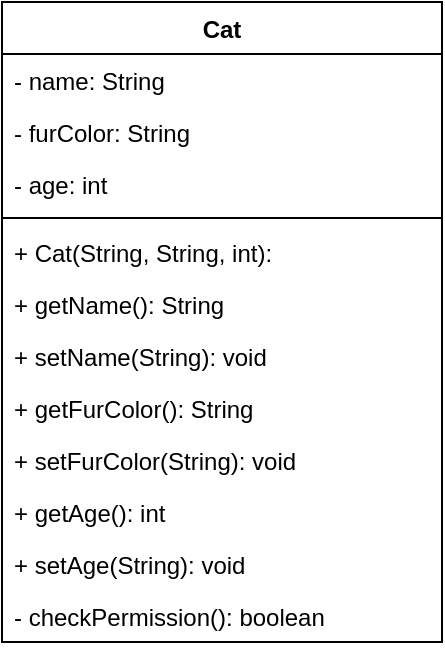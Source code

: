 <mxfile>
    <diagram id="_IicgFxBPrurq9dQM6zh" name="Cat">
        <mxGraphModel dx="579" dy="619" grid="1" gridSize="10" guides="1" tooltips="1" connect="1" arrows="1" fold="1" page="1" pageScale="1" pageWidth="850" pageHeight="1100" math="0" shadow="0">
            <root>
                <mxCell id="0"/>
                <mxCell id="1" parent="0"/>
                <mxCell id="7" value="Cat&#10;" style="swimlane;fontStyle=1;align=center;verticalAlign=top;childLayout=stackLayout;horizontal=1;startSize=26;horizontalStack=0;resizeParent=1;resizeParentMax=0;resizeLast=0;collapsible=1;marginBottom=0;" parent="1" vertex="1">
                    <mxGeometry x="90" y="100" width="220" height="320" as="geometry"/>
                </mxCell>
                <mxCell id="8" value="- name: String" style="text;strokeColor=none;fillColor=none;align=left;verticalAlign=top;spacingLeft=4;spacingRight=4;overflow=hidden;rotatable=0;points=[[0,0.5],[1,0.5]];portConstraint=eastwest;" parent="7" vertex="1">
                    <mxGeometry y="26" width="220" height="26" as="geometry"/>
                </mxCell>
                <mxCell id="11" value="- furColor: String" style="text;strokeColor=none;fillColor=none;align=left;verticalAlign=top;spacingLeft=4;spacingRight=4;overflow=hidden;rotatable=0;points=[[0,0.5],[1,0.5]];portConstraint=eastwest;" vertex="1" parent="7">
                    <mxGeometry y="52" width="220" height="26" as="geometry"/>
                </mxCell>
                <mxCell id="12" value="- age: int&#10;" style="text;strokeColor=none;fillColor=none;align=left;verticalAlign=top;spacingLeft=4;spacingRight=4;overflow=hidden;rotatable=0;points=[[0,0.5],[1,0.5]];portConstraint=eastwest;" vertex="1" parent="7">
                    <mxGeometry y="78" width="220" height="26" as="geometry"/>
                </mxCell>
                <mxCell id="9" value="" style="line;strokeWidth=1;fillColor=none;align=left;verticalAlign=middle;spacingTop=-1;spacingLeft=3;spacingRight=3;rotatable=0;labelPosition=right;points=[];portConstraint=eastwest;strokeColor=inherit;" parent="7" vertex="1">
                    <mxGeometry y="104" width="220" height="8" as="geometry"/>
                </mxCell>
                <mxCell id="10" value="+ Cat(String, String, int): " style="text;strokeColor=none;fillColor=none;align=left;verticalAlign=top;spacingLeft=4;spacingRight=4;overflow=hidden;rotatable=0;points=[[0,0.5],[1,0.5]];portConstraint=eastwest;" parent="7" vertex="1">
                    <mxGeometry y="112" width="220" height="26" as="geometry"/>
                </mxCell>
                <mxCell id="14" value="+ getName(): String" style="text;strokeColor=none;fillColor=none;align=left;verticalAlign=top;spacingLeft=4;spacingRight=4;overflow=hidden;rotatable=0;points=[[0,0.5],[1,0.5]];portConstraint=eastwest;" vertex="1" parent="7">
                    <mxGeometry y="138" width="220" height="26" as="geometry"/>
                </mxCell>
                <mxCell id="15" value="+ setName(String): void" style="text;strokeColor=none;fillColor=none;align=left;verticalAlign=top;spacingLeft=4;spacingRight=4;overflow=hidden;rotatable=0;points=[[0,0.5],[1,0.5]];portConstraint=eastwest;" vertex="1" parent="7">
                    <mxGeometry y="164" width="220" height="26" as="geometry"/>
                </mxCell>
                <mxCell id="16" value="+ getFurColor(): String" style="text;strokeColor=none;fillColor=none;align=left;verticalAlign=top;spacingLeft=4;spacingRight=4;overflow=hidden;rotatable=0;points=[[0,0.5],[1,0.5]];portConstraint=eastwest;" vertex="1" parent="7">
                    <mxGeometry y="190" width="220" height="26" as="geometry"/>
                </mxCell>
                <mxCell id="17" value="+ setFurColor(String): void" style="text;strokeColor=none;fillColor=none;align=left;verticalAlign=top;spacingLeft=4;spacingRight=4;overflow=hidden;rotatable=0;points=[[0,0.5],[1,0.5]];portConstraint=eastwest;" vertex="1" parent="7">
                    <mxGeometry y="216" width="220" height="26" as="geometry"/>
                </mxCell>
                <mxCell id="18" value="+ getAge(): int" style="text;strokeColor=none;fillColor=none;align=left;verticalAlign=top;spacingLeft=4;spacingRight=4;overflow=hidden;rotatable=0;points=[[0,0.5],[1,0.5]];portConstraint=eastwest;" vertex="1" parent="7">
                    <mxGeometry y="242" width="220" height="26" as="geometry"/>
                </mxCell>
                <mxCell id="19" value="+ setAge(String): void" style="text;strokeColor=none;fillColor=none;align=left;verticalAlign=top;spacingLeft=4;spacingRight=4;overflow=hidden;rotatable=0;points=[[0,0.5],[1,0.5]];portConstraint=eastwest;" vertex="1" parent="7">
                    <mxGeometry y="268" width="220" height="26" as="geometry"/>
                </mxCell>
                <mxCell id="20" value="- checkPermission(): boolean" style="text;strokeColor=none;fillColor=none;align=left;verticalAlign=top;spacingLeft=4;spacingRight=4;overflow=hidden;rotatable=0;points=[[0,0.5],[1,0.5]];portConstraint=eastwest;" vertex="1" parent="7">
                    <mxGeometry y="294" width="220" height="26" as="geometry"/>
                </mxCell>
            </root>
        </mxGraphModel>
    </diagram>
    <diagram name="App / Cat" id="sNh8R7pWAgnfVy8N8Vbq">
        <mxGraphModel dx="510" dy="619" grid="1" gridSize="10" guides="1" tooltips="1" connect="1" arrows="1" fold="1" page="1" pageScale="1" pageWidth="850" pageHeight="1100" math="0" shadow="0">
            <root>
                <mxCell id="GEtRD10bDJG38RhzWIDc-0"/>
                <mxCell id="GEtRD10bDJG38RhzWIDc-1" parent="GEtRD10bDJG38RhzWIDc-0"/>
                <mxCell id="GEtRD10bDJG38RhzWIDc-2" value="Cat&#10;" style="swimlane;fontStyle=1;align=center;verticalAlign=top;childLayout=stackLayout;horizontal=1;startSize=26;horizontalStack=0;resizeParent=1;resizeParentMax=0;resizeLast=0;collapsible=1;marginBottom=0;" vertex="1" parent="GEtRD10bDJG38RhzWIDc-1">
                    <mxGeometry x="260" y="100" width="220" height="320" as="geometry"/>
                </mxCell>
                <mxCell id="GEtRD10bDJG38RhzWIDc-3" value="- name: String" style="text;strokeColor=none;fillColor=none;align=left;verticalAlign=top;spacingLeft=4;spacingRight=4;overflow=hidden;rotatable=0;points=[[0,0.5],[1,0.5]];portConstraint=eastwest;" vertex="1" parent="GEtRD10bDJG38RhzWIDc-2">
                    <mxGeometry y="26" width="220" height="26" as="geometry"/>
                </mxCell>
                <mxCell id="GEtRD10bDJG38RhzWIDc-4" value="- furColor: String" style="text;strokeColor=none;fillColor=none;align=left;verticalAlign=top;spacingLeft=4;spacingRight=4;overflow=hidden;rotatable=0;points=[[0,0.5],[1,0.5]];portConstraint=eastwest;" vertex="1" parent="GEtRD10bDJG38RhzWIDc-2">
                    <mxGeometry y="52" width="220" height="26" as="geometry"/>
                </mxCell>
                <mxCell id="GEtRD10bDJG38RhzWIDc-5" value="- age: int&#10;" style="text;strokeColor=none;fillColor=none;align=left;verticalAlign=top;spacingLeft=4;spacingRight=4;overflow=hidden;rotatable=0;points=[[0,0.5],[1,0.5]];portConstraint=eastwest;" vertex="1" parent="GEtRD10bDJG38RhzWIDc-2">
                    <mxGeometry y="78" width="220" height="26" as="geometry"/>
                </mxCell>
                <mxCell id="GEtRD10bDJG38RhzWIDc-6" value="" style="line;strokeWidth=1;fillColor=none;align=left;verticalAlign=middle;spacingTop=-1;spacingLeft=3;spacingRight=3;rotatable=0;labelPosition=right;points=[];portConstraint=eastwest;strokeColor=inherit;" vertex="1" parent="GEtRD10bDJG38RhzWIDc-2">
                    <mxGeometry y="104" width="220" height="8" as="geometry"/>
                </mxCell>
                <mxCell id="GEtRD10bDJG38RhzWIDc-7" value="+ Cat(String, String, int): " style="text;strokeColor=none;fillColor=none;align=left;verticalAlign=top;spacingLeft=4;spacingRight=4;overflow=hidden;rotatable=0;points=[[0,0.5],[1,0.5]];portConstraint=eastwest;" vertex="1" parent="GEtRD10bDJG38RhzWIDc-2">
                    <mxGeometry y="112" width="220" height="26" as="geometry"/>
                </mxCell>
                <mxCell id="GEtRD10bDJG38RhzWIDc-8" value="+ getName(): String" style="text;strokeColor=none;fillColor=none;align=left;verticalAlign=top;spacingLeft=4;spacingRight=4;overflow=hidden;rotatable=0;points=[[0,0.5],[1,0.5]];portConstraint=eastwest;" vertex="1" parent="GEtRD10bDJG38RhzWIDc-2">
                    <mxGeometry y="138" width="220" height="26" as="geometry"/>
                </mxCell>
                <mxCell id="GEtRD10bDJG38RhzWIDc-9" value="+ setName(String): void" style="text;strokeColor=none;fillColor=none;align=left;verticalAlign=top;spacingLeft=4;spacingRight=4;overflow=hidden;rotatable=0;points=[[0,0.5],[1,0.5]];portConstraint=eastwest;" vertex="1" parent="GEtRD10bDJG38RhzWIDc-2">
                    <mxGeometry y="164" width="220" height="26" as="geometry"/>
                </mxCell>
                <mxCell id="GEtRD10bDJG38RhzWIDc-10" value="+ getFurColor(): String" style="text;strokeColor=none;fillColor=none;align=left;verticalAlign=top;spacingLeft=4;spacingRight=4;overflow=hidden;rotatable=0;points=[[0,0.5],[1,0.5]];portConstraint=eastwest;" vertex="1" parent="GEtRD10bDJG38RhzWIDc-2">
                    <mxGeometry y="190" width="220" height="26" as="geometry"/>
                </mxCell>
                <mxCell id="GEtRD10bDJG38RhzWIDc-11" value="+ setFurColor(String): void" style="text;strokeColor=none;fillColor=none;align=left;verticalAlign=top;spacingLeft=4;spacingRight=4;overflow=hidden;rotatable=0;points=[[0,0.5],[1,0.5]];portConstraint=eastwest;" vertex="1" parent="GEtRD10bDJG38RhzWIDc-2">
                    <mxGeometry y="216" width="220" height="26" as="geometry"/>
                </mxCell>
                <mxCell id="GEtRD10bDJG38RhzWIDc-12" value="+ getAge(): int" style="text;strokeColor=none;fillColor=none;align=left;verticalAlign=top;spacingLeft=4;spacingRight=4;overflow=hidden;rotatable=0;points=[[0,0.5],[1,0.5]];portConstraint=eastwest;" vertex="1" parent="GEtRD10bDJG38RhzWIDc-2">
                    <mxGeometry y="242" width="220" height="26" as="geometry"/>
                </mxCell>
                <mxCell id="GEtRD10bDJG38RhzWIDc-13" value="+ setAge(String): void" style="text;strokeColor=none;fillColor=none;align=left;verticalAlign=top;spacingLeft=4;spacingRight=4;overflow=hidden;rotatable=0;points=[[0,0.5],[1,0.5]];portConstraint=eastwest;" vertex="1" parent="GEtRD10bDJG38RhzWIDc-2">
                    <mxGeometry y="268" width="220" height="26" as="geometry"/>
                </mxCell>
                <mxCell id="GEtRD10bDJG38RhzWIDc-14" value="- checkPermission(): boolean" style="text;strokeColor=none;fillColor=none;align=left;verticalAlign=top;spacingLeft=4;spacingRight=4;overflow=hidden;rotatable=0;points=[[0,0.5],[1,0.5]];portConstraint=eastwest;" vertex="1" parent="GEtRD10bDJG38RhzWIDc-2">
                    <mxGeometry y="294" width="220" height="26" as="geometry"/>
                </mxCell>
                <mxCell id="PhHVOjCwh-RoaHJciwtF-0" value="App" style="swimlane;fontStyle=1;align=center;verticalAlign=top;childLayout=stackLayout;horizontal=1;startSize=26;horizontalStack=0;resizeParent=1;resizeParentMax=0;resizeLast=0;collapsible=1;marginBottom=0;" vertex="1" parent="GEtRD10bDJG38RhzWIDc-1">
                    <mxGeometry x="70" y="160" width="160" height="86" as="geometry"/>
                </mxCell>
                <mxCell id="PhHVOjCwh-RoaHJciwtF-2" value="" style="line;strokeWidth=1;fillColor=none;align=left;verticalAlign=middle;spacingTop=-1;spacingLeft=3;spacingRight=3;rotatable=0;labelPosition=right;points=[];portConstraint=eastwest;strokeColor=inherit;" vertex="1" parent="PhHVOjCwh-RoaHJciwtF-0">
                    <mxGeometry y="26" width="160" height="8" as="geometry"/>
                </mxCell>
                <mxCell id="PhHVOjCwh-RoaHJciwtF-3" value="+ main(String[]): void" style="text;strokeColor=none;fillColor=none;align=left;verticalAlign=top;spacingLeft=4;spacingRight=4;overflow=hidden;rotatable=0;points=[[0,0.5],[1,0.5]];portConstraint=eastwest;fontStyle=4" vertex="1" parent="PhHVOjCwh-RoaHJciwtF-0">
                    <mxGeometry y="34" width="160" height="26" as="geometry"/>
                </mxCell>
                <mxCell id="PhHVOjCwh-RoaHJciwtF-4" value="+ output(String): void" style="text;strokeColor=none;fillColor=none;align=left;verticalAlign=top;spacingLeft=4;spacingRight=4;overflow=hidden;rotatable=0;points=[[0,0.5],[1,0.5]];portConstraint=eastwest;fontStyle=4" vertex="1" parent="PhHVOjCwh-RoaHJciwtF-0">
                    <mxGeometry y="60" width="160" height="26" as="geometry"/>
                </mxCell>
            </root>
        </mxGraphModel>
    </diagram>
</mxfile>